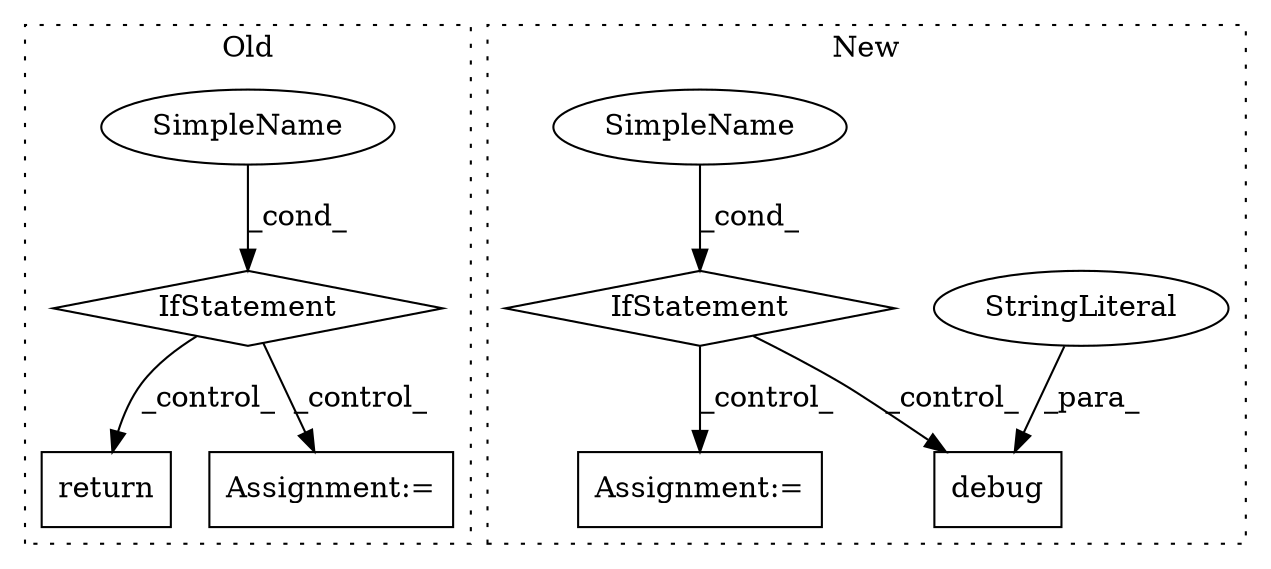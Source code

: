 digraph G {
subgraph cluster0 {
1 [label="return" a="41" s="958" l="7" shape="box"];
5 [label="IfStatement" a="25" s="929,948" l="4,2" shape="diamond"];
7 [label="SimpleName" a="42" s="" l="" shape="ellipse"];
9 [label="Assignment:=" a="7" s="1191" l="1" shape="box"];
label = "Old";
style="dotted";
}
subgraph cluster1 {
2 [label="debug" a="32" s="710,749" l="6,1" shape="box"];
3 [label="StringLiteral" a="45" s="716" l="33" shape="ellipse"];
4 [label="IfStatement" a="25" s="490,509" l="4,2" shape="diamond"];
6 [label="SimpleName" a="42" s="" l="" shape="ellipse"];
8 [label="Assignment:=" a="7" s="525" l="1" shape="box"];
label = "New";
style="dotted";
}
3 -> 2 [label="_para_"];
4 -> 2 [label="_control_"];
4 -> 8 [label="_control_"];
5 -> 1 [label="_control_"];
5 -> 9 [label="_control_"];
6 -> 4 [label="_cond_"];
7 -> 5 [label="_cond_"];
}